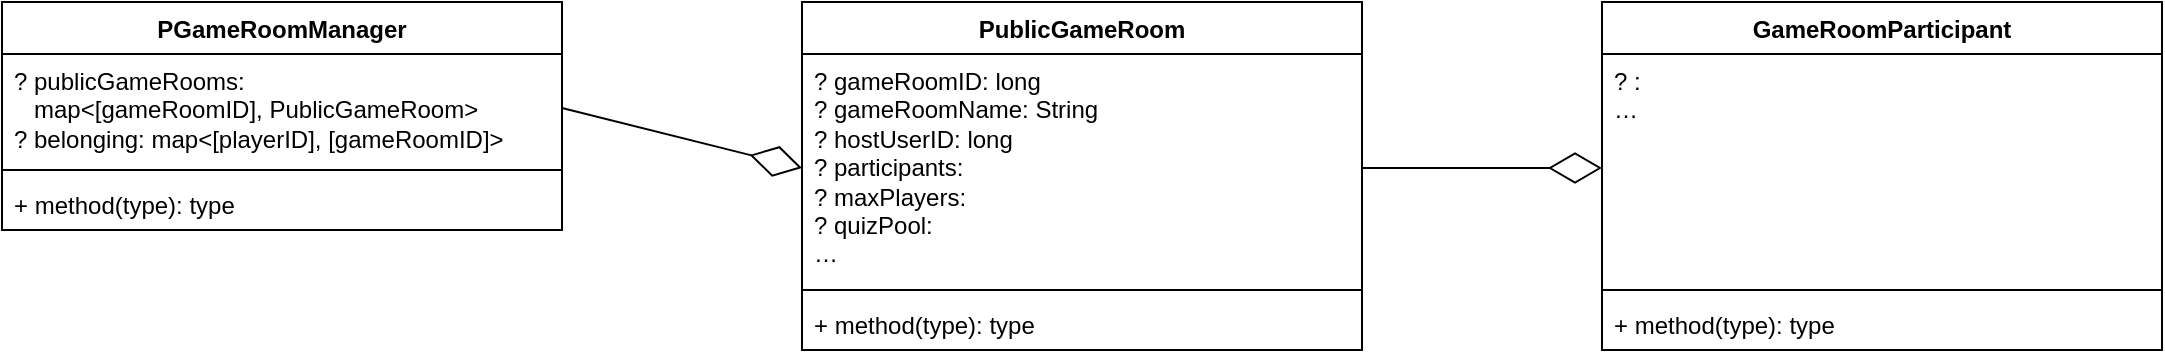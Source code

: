 <mxfile version="25.0.2">
  <diagram id="R2lEEEUBdFMjLlhIrx00" name="Page-1">
    <mxGraphModel dx="889" dy="515" grid="1" gridSize="10" guides="1" tooltips="1" connect="1" arrows="1" fold="1" page="1" pageScale="1" pageWidth="850" pageHeight="1100" math="0" shadow="0" extFonts="Permanent Marker^https://fonts.googleapis.com/css?family=Permanent+Marker">
      <root>
        <mxCell id="0" />
        <mxCell id="1" parent="0" />
        <mxCell id="P38OSJ2cjVZlPIJOjbsQ-1" value="PGameRoomManager" style="swimlane;fontStyle=1;align=center;verticalAlign=top;childLayout=stackLayout;horizontal=1;startSize=26;horizontalStack=0;resizeParent=1;resizeParentMax=0;resizeLast=0;collapsible=1;marginBottom=0;whiteSpace=wrap;html=1;" vertex="1" parent="1">
          <mxGeometry x="40" y="40" width="280" height="114" as="geometry" />
        </mxCell>
        <mxCell id="P38OSJ2cjVZlPIJOjbsQ-2" value="? publicGameRooms:&amp;nbsp;&lt;div&gt;&amp;nbsp; &amp;nbsp;map&amp;lt;[gameRoomID], PublicGameRoom&amp;gt;&lt;div&gt;? belonging: map&amp;lt;[playerID], [gameRoomID]&amp;gt;&lt;/div&gt;&lt;/div&gt;" style="text;strokeColor=none;fillColor=none;align=left;verticalAlign=top;spacingLeft=4;spacingRight=4;overflow=hidden;rotatable=0;points=[[0,0.5],[1,0.5]];portConstraint=eastwest;whiteSpace=wrap;html=1;" vertex="1" parent="P38OSJ2cjVZlPIJOjbsQ-1">
          <mxGeometry y="26" width="280" height="54" as="geometry" />
        </mxCell>
        <mxCell id="P38OSJ2cjVZlPIJOjbsQ-3" value="" style="line;strokeWidth=1;fillColor=none;align=left;verticalAlign=middle;spacingTop=-1;spacingLeft=3;spacingRight=3;rotatable=0;labelPosition=right;points=[];portConstraint=eastwest;strokeColor=inherit;" vertex="1" parent="P38OSJ2cjVZlPIJOjbsQ-1">
          <mxGeometry y="80" width="280" height="8" as="geometry" />
        </mxCell>
        <mxCell id="P38OSJ2cjVZlPIJOjbsQ-4" value="+ method(type): type" style="text;strokeColor=none;fillColor=none;align=left;verticalAlign=top;spacingLeft=4;spacingRight=4;overflow=hidden;rotatable=0;points=[[0,0.5],[1,0.5]];portConstraint=eastwest;whiteSpace=wrap;html=1;" vertex="1" parent="P38OSJ2cjVZlPIJOjbsQ-1">
          <mxGeometry y="88" width="280" height="26" as="geometry" />
        </mxCell>
        <mxCell id="P38OSJ2cjVZlPIJOjbsQ-5" value="PublicGameRoom" style="swimlane;fontStyle=1;align=center;verticalAlign=top;childLayout=stackLayout;horizontal=1;startSize=26;horizontalStack=0;resizeParent=1;resizeParentMax=0;resizeLast=0;collapsible=1;marginBottom=0;whiteSpace=wrap;html=1;" vertex="1" parent="1">
          <mxGeometry x="440" y="40" width="280" height="174" as="geometry" />
        </mxCell>
        <mxCell id="P38OSJ2cjVZlPIJOjbsQ-6" value="? gameRoomID: long&lt;br&gt;? gameRoomName: String&lt;br&gt;? hostUserID: long&lt;br&gt;? participants:&amp;nbsp;&lt;br&gt;? maxPlayers:&amp;nbsp;&lt;div&gt;? quizPool:&amp;nbsp;&lt;br&gt;&lt;/div&gt;&lt;div&gt;…&lt;/div&gt;" style="text;strokeColor=none;fillColor=none;align=left;verticalAlign=top;spacingLeft=4;spacingRight=4;overflow=hidden;rotatable=0;points=[[0,0.5],[1,0.5]];portConstraint=eastwest;whiteSpace=wrap;html=1;" vertex="1" parent="P38OSJ2cjVZlPIJOjbsQ-5">
          <mxGeometry y="26" width="280" height="114" as="geometry" />
        </mxCell>
        <mxCell id="P38OSJ2cjVZlPIJOjbsQ-7" value="" style="line;strokeWidth=1;fillColor=none;align=left;verticalAlign=middle;spacingTop=-1;spacingLeft=3;spacingRight=3;rotatable=0;labelPosition=right;points=[];portConstraint=eastwest;strokeColor=inherit;" vertex="1" parent="P38OSJ2cjVZlPIJOjbsQ-5">
          <mxGeometry y="140" width="280" height="8" as="geometry" />
        </mxCell>
        <mxCell id="P38OSJ2cjVZlPIJOjbsQ-8" value="+ method(type): type" style="text;strokeColor=none;fillColor=none;align=left;verticalAlign=top;spacingLeft=4;spacingRight=4;overflow=hidden;rotatable=0;points=[[0,0.5],[1,0.5]];portConstraint=eastwest;whiteSpace=wrap;html=1;" vertex="1" parent="P38OSJ2cjVZlPIJOjbsQ-5">
          <mxGeometry y="148" width="280" height="26" as="geometry" />
        </mxCell>
        <mxCell id="P38OSJ2cjVZlPIJOjbsQ-9" value="" style="endArrow=diamondThin;endFill=0;endSize=24;html=1;rounded=0;exitX=1;exitY=0.5;exitDx=0;exitDy=0;entryX=0;entryY=0.5;entryDx=0;entryDy=0;" edge="1" parent="1" source="P38OSJ2cjVZlPIJOjbsQ-2" target="P38OSJ2cjVZlPIJOjbsQ-6">
          <mxGeometry width="160" relative="1" as="geometry">
            <mxPoint x="160" y="190" as="sourcePoint" />
            <mxPoint x="320" y="190" as="targetPoint" />
          </mxGeometry>
        </mxCell>
        <mxCell id="P38OSJ2cjVZlPIJOjbsQ-10" value="GameRoomParticipant" style="swimlane;fontStyle=1;align=center;verticalAlign=top;childLayout=stackLayout;horizontal=1;startSize=26;horizontalStack=0;resizeParent=1;resizeParentMax=0;resizeLast=0;collapsible=1;marginBottom=0;whiteSpace=wrap;html=1;" vertex="1" parent="1">
          <mxGeometry x="840" y="40" width="280" height="174" as="geometry" />
        </mxCell>
        <mxCell id="P38OSJ2cjVZlPIJOjbsQ-11" value="? :&lt;div&gt;…&lt;/div&gt;" style="text;strokeColor=none;fillColor=none;align=left;verticalAlign=top;spacingLeft=4;spacingRight=4;overflow=hidden;rotatable=0;points=[[0,0.5],[1,0.5]];portConstraint=eastwest;whiteSpace=wrap;html=1;" vertex="1" parent="P38OSJ2cjVZlPIJOjbsQ-10">
          <mxGeometry y="26" width="280" height="114" as="geometry" />
        </mxCell>
        <mxCell id="P38OSJ2cjVZlPIJOjbsQ-12" value="" style="line;strokeWidth=1;fillColor=none;align=left;verticalAlign=middle;spacingTop=-1;spacingLeft=3;spacingRight=3;rotatable=0;labelPosition=right;points=[];portConstraint=eastwest;strokeColor=inherit;" vertex="1" parent="P38OSJ2cjVZlPIJOjbsQ-10">
          <mxGeometry y="140" width="280" height="8" as="geometry" />
        </mxCell>
        <mxCell id="P38OSJ2cjVZlPIJOjbsQ-13" value="+ method(type): type" style="text;strokeColor=none;fillColor=none;align=left;verticalAlign=top;spacingLeft=4;spacingRight=4;overflow=hidden;rotatable=0;points=[[0,0.5],[1,0.5]];portConstraint=eastwest;whiteSpace=wrap;html=1;" vertex="1" parent="P38OSJ2cjVZlPIJOjbsQ-10">
          <mxGeometry y="148" width="280" height="26" as="geometry" />
        </mxCell>
        <mxCell id="P38OSJ2cjVZlPIJOjbsQ-14" value="" style="endArrow=diamondThin;endFill=0;endSize=24;html=1;rounded=0;exitX=1;exitY=0.5;exitDx=0;exitDy=0;entryX=0;entryY=0.5;entryDx=0;entryDy=0;" edge="1" parent="1" source="P38OSJ2cjVZlPIJOjbsQ-6" target="P38OSJ2cjVZlPIJOjbsQ-11">
          <mxGeometry width="160" relative="1" as="geometry">
            <mxPoint x="721" y="114" as="sourcePoint" />
            <mxPoint x="840" y="110" as="targetPoint" />
          </mxGeometry>
        </mxCell>
      </root>
    </mxGraphModel>
  </diagram>
</mxfile>
